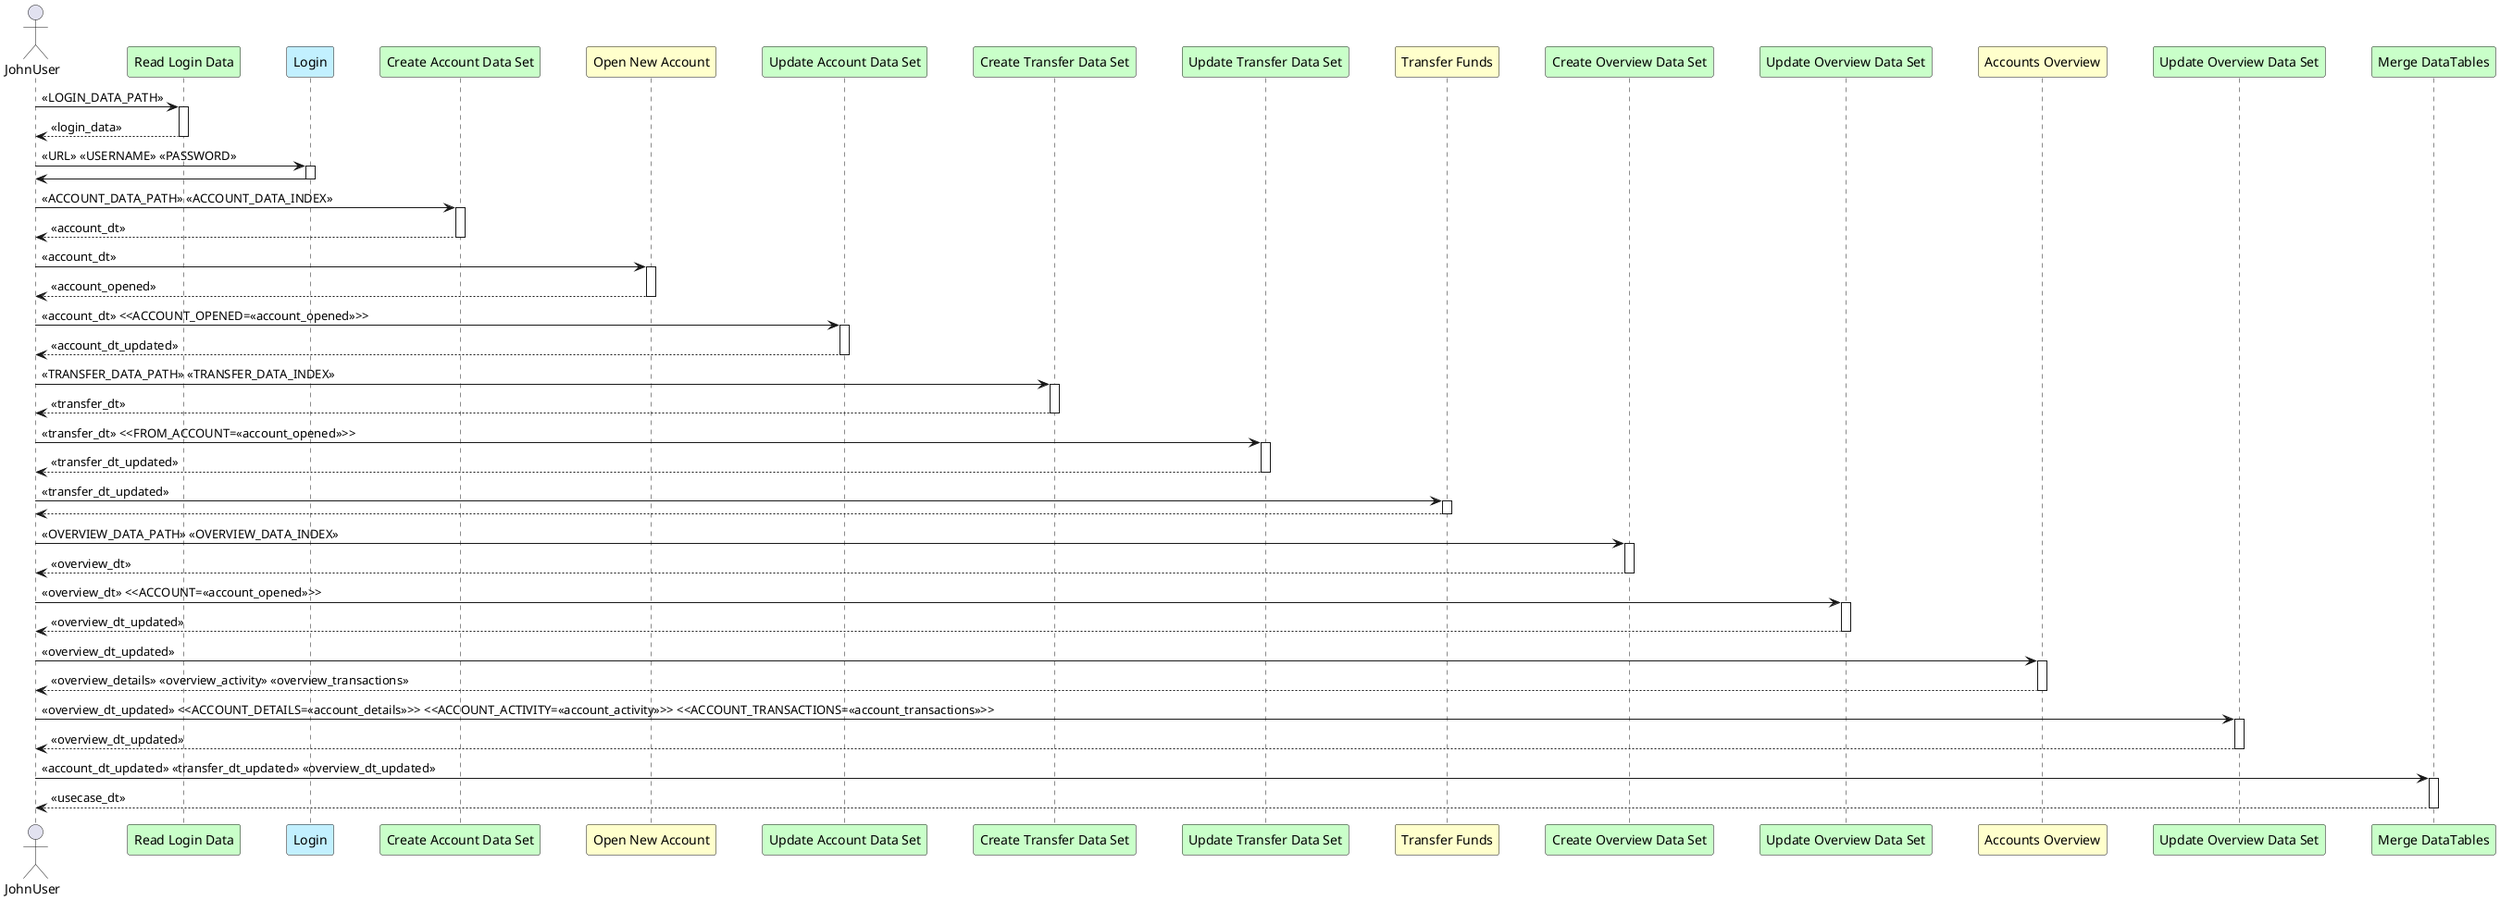 @startuml ACCOUNT_OVERVIEW_OF_A_TRANSFER_TO_EXISTING_ACCOUNT_SCENARIO
!pragma teoz true
skinparam ParticipantPadding 20
skinparam BoxPadding 10

actor JohnUser as user

participant "Read Login Data" as read_login_data #TECHNOLOGY
participant "Login" as login #APPLICATION
participant "Create Account Data Set" as create_account_dt #TECHNOLOGY
participant "Open New Account" as account #BUSINESS
participant "Update Account Data Set" as update_account_dt #TECHNOLOGY
participant "Create Transfer Data Set" as create_transfer_dt #TECHNOLOGY
participant "Update Transfer Data Set" as update_transfer_dt #TECHNOLOGY
participant "Transfer Funds" as transfer #BUSINESS
participant "Create Overview Data Set" as create_overview_dt #TECHNOLOGY
participant "Update Overview Data Set" as update_overview_dt #TECHNOLOGY
participant "Accounts Overview" as overview #BUSINESS
participant "Update Overview Data Set" as update_overview_dt2 #TECHNOLOGY
participant "Merge DataTables" as merge_dts #TECHNOLOGY

user -> read_login_data: <<LOGIN_DATA_PATH>>
activate read_login_data
return <<login_data>>
deactivate read_login_data

user -> login: <<URL>> <<USERNAME>> <<PASSWORD>>
activate login
user <- login
deactivate login

user -> create_account_dt: <<ACCOUNT_DATA_PATH>> <<ACCOUNT_DATA_INDEX>>
activate create_account_dt
return <<account_dt>>
deactivate create_account_dt

user -> account: <<account_dt>>
activate account
account --> user: <<account_opened>>
deactivate account

user -> update_account_dt: <<account_dt>> <<ACCOUNT_OPENED=<<account_opened>>>>
activate update_account_dt
update_account_dt --> user: <<account_dt_updated>>
deactivate update_account_dt

user -> create_transfer_dt: <<TRANSFER_DATA_PATH>> <<TRANSFER_DATA_INDEX>>
activate create_transfer_dt
return <<transfer_dt>>
deactivate create_transfer_dt

user -> update_transfer_dt: <<transfer_dt>> <<FROM_ACCOUNT=<<account_opened>>>>
activate update_transfer_dt
update_transfer_dt --> user: <<transfer_dt_updated>>
deactivate update_transfer_dt

user -> transfer: <<transfer_dt_updated>>
activate transfer
transfer --> user
deactivate transfer


user -> create_overview_dt: <<OVERVIEW_DATA_PATH>> <<OVERVIEW_DATA_INDEX>>
activate create_overview_dt
return <<overview_dt>>
deactivate create_overview_dt

user -> update_overview_dt: <<overview_dt>> <<ACCOUNT=<<account_opened>>>>
activate update_overview_dt
update_overview_dt --> user: <<overview_dt_updated>>
deactivate update_overview_dt

user -> overview: <<overview_dt_updated>>
activate overview
overview --> user: <<overview_details>> <<overview_activity>> <<overview_transactions>>
deactivate overview

user -> update_overview_dt2: <<overview_dt_updated>> <<ACCOUNT_DETAILS=<<account_details>>>> <<ACCOUNT_ACTIVITY=<<account_activity>>>> <<ACCOUNT_TRANSACTIONS=<<account_transactions>>>>
activate update_overview_dt2
update_overview_dt2 --> user: <<overview_dt_updated>>
deactivate update_overview_dt2

user -> merge_dts: <<account_dt_updated>> <<transfer_dt_updated>> <<overview_dt_updated>>
activate merge_dts
merge_dts --> user: <<usecase_dt>>
deactivate merge_dts
@enduml